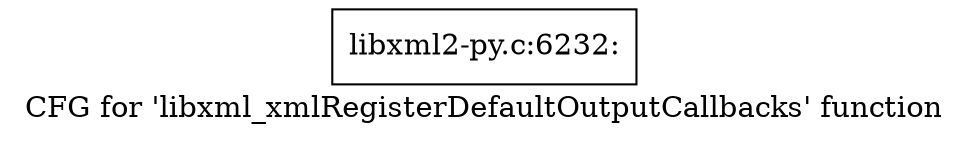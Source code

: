 digraph "CFG for 'libxml_xmlRegisterDefaultOutputCallbacks' function" {
	label="CFG for 'libxml_xmlRegisterDefaultOutputCallbacks' function";

	Node0x41f1130 [shape=record,label="{libxml2-py.c:6232:}"];
}
